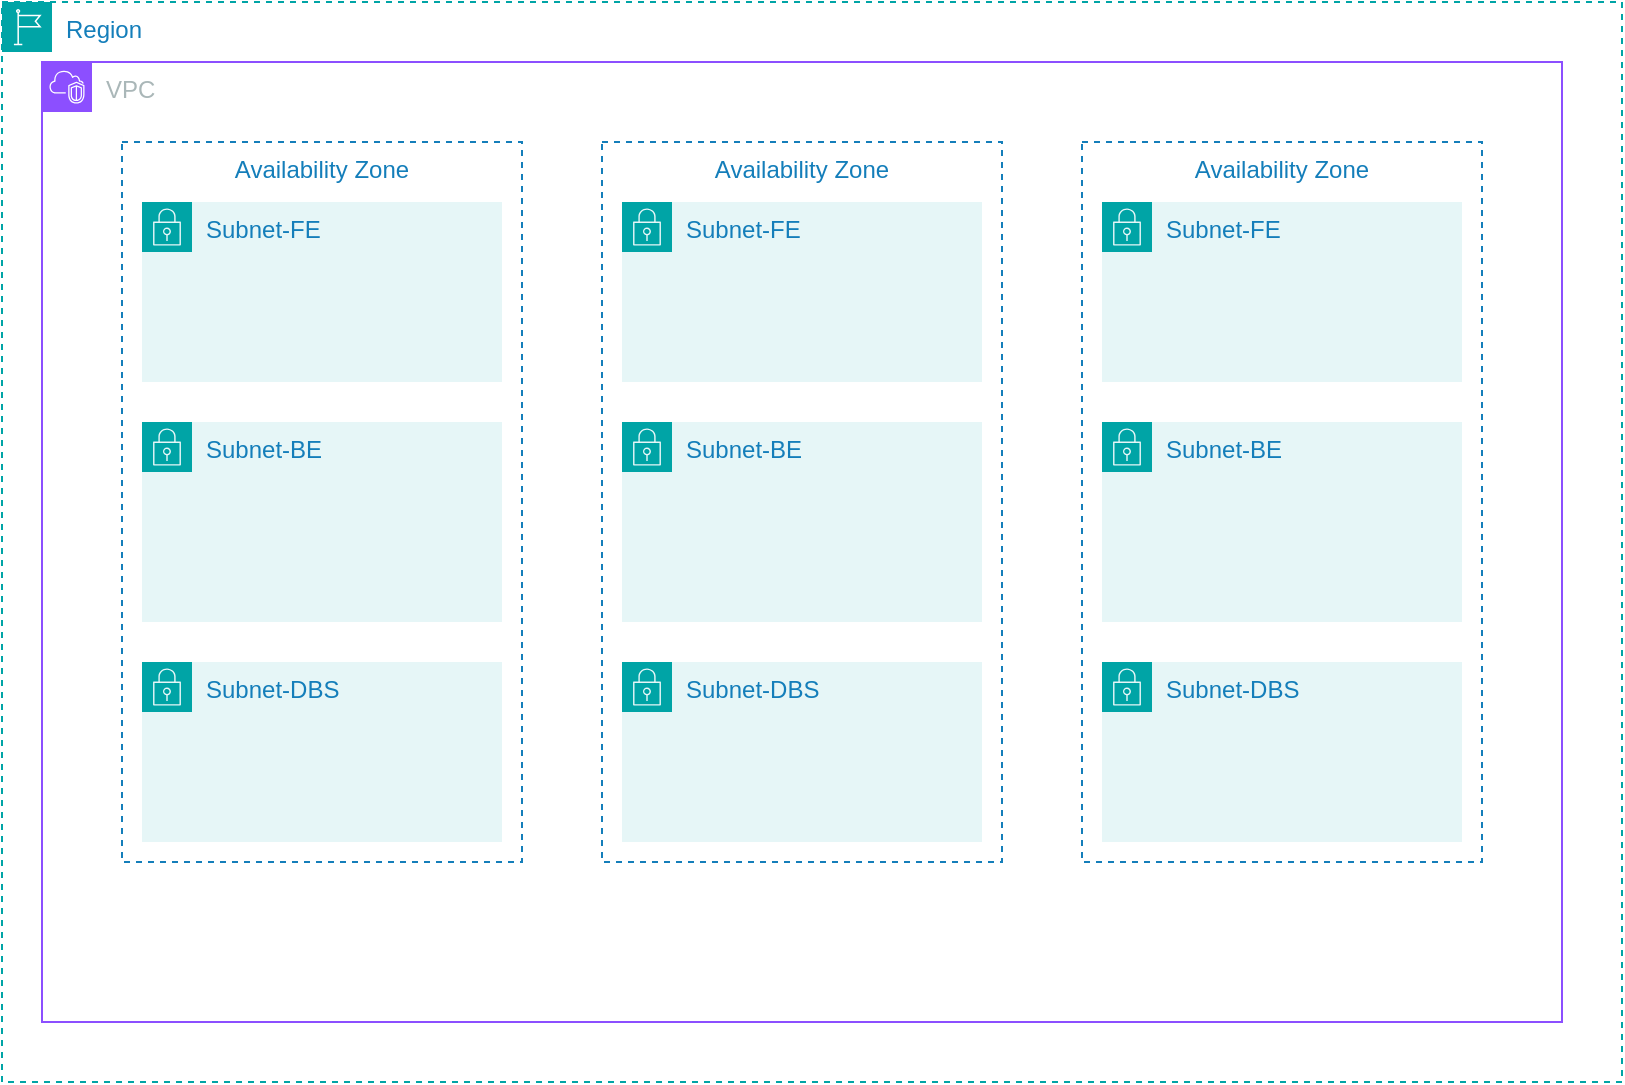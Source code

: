<mxfile version="25.0.3">
  <diagram name="Pagina-1" id="ktaXxPacxgZP-KeudJCP">
    <mxGraphModel dx="1434" dy="756" grid="1" gridSize="10" guides="1" tooltips="1" connect="1" arrows="1" fold="1" page="1" pageScale="1" pageWidth="827" pageHeight="1169" math="0" shadow="0">
      <root>
        <mxCell id="0" />
        <mxCell id="1" parent="0" />
        <mxCell id="-9enYQHF0VOgYdRqno-H-20" value="Region" style="points=[[0,0],[0.25,0],[0.5,0],[0.75,0],[1,0],[1,0.25],[1,0.5],[1,0.75],[1,1],[0.75,1],[0.5,1],[0.25,1],[0,1],[0,0.75],[0,0.5],[0,0.25]];outlineConnect=0;gradientColor=none;html=1;whiteSpace=wrap;fontSize=12;fontStyle=0;container=1;pointerEvents=0;collapsible=0;recursiveResize=0;shape=mxgraph.aws4.group;grIcon=mxgraph.aws4.group_region;strokeColor=#00A4A6;fillColor=none;verticalAlign=top;align=left;spacingLeft=30;fontColor=#147EBA;dashed=1;" parent="1" vertex="1">
          <mxGeometry x="10" y="10" width="810" height="540" as="geometry" />
        </mxCell>
        <mxCell id="9Gb6LifbftmSmuCiHd8n-2" value="Availability Zone" style="fillColor=none;strokeColor=#147EBA;dashed=1;verticalAlign=top;fontStyle=0;fontColor=#147EBA;whiteSpace=wrap;html=1;" parent="-9enYQHF0VOgYdRqno-H-20" vertex="1">
          <mxGeometry x="300" y="70" width="200" height="360" as="geometry" />
        </mxCell>
        <mxCell id="9Gb6LifbftmSmuCiHd8n-8" value="Subnet-DBS" style="points=[[0,0],[0.25,0],[0.5,0],[0.75,0],[1,0],[1,0.25],[1,0.5],[1,0.75],[1,1],[0.75,1],[0.5,1],[0.25,1],[0,1],[0,0.75],[0,0.5],[0,0.25]];outlineConnect=0;gradientColor=none;html=1;whiteSpace=wrap;fontSize=12;fontStyle=0;container=1;pointerEvents=0;collapsible=0;recursiveResize=0;shape=mxgraph.aws4.group;grIcon=mxgraph.aws4.group_security_group;grStroke=0;strokeColor=#00A4A6;fillColor=#E6F6F7;verticalAlign=top;align=left;spacingLeft=30;fontColor=#147EBA;dashed=0;" parent="-9enYQHF0VOgYdRqno-H-20" vertex="1">
          <mxGeometry x="310" y="330" width="180" height="90" as="geometry" />
        </mxCell>
        <mxCell id="9Gb6LifbftmSmuCiHd8n-9" value="Subnet-BE" style="points=[[0,0],[0.25,0],[0.5,0],[0.75,0],[1,0],[1,0.25],[1,0.5],[1,0.75],[1,1],[0.75,1],[0.5,1],[0.25,1],[0,1],[0,0.75],[0,0.5],[0,0.25]];outlineConnect=0;gradientColor=none;html=1;whiteSpace=wrap;fontSize=12;fontStyle=0;container=1;pointerEvents=0;collapsible=0;recursiveResize=0;shape=mxgraph.aws4.group;grIcon=mxgraph.aws4.group_security_group;grStroke=0;strokeColor=#00A4A6;fillColor=#E6F6F7;verticalAlign=top;align=left;spacingLeft=30;fontColor=#147EBA;dashed=0;" parent="-9enYQHF0VOgYdRqno-H-20" vertex="1">
          <mxGeometry x="310" y="210" width="180" height="100" as="geometry" />
        </mxCell>
        <mxCell id="9Gb6LifbftmSmuCiHd8n-12" value="Subnet-FE" style="points=[[0,0],[0.25,0],[0.5,0],[0.75,0],[1,0],[1,0.25],[1,0.5],[1,0.75],[1,1],[0.75,1],[0.5,1],[0.25,1],[0,1],[0,0.75],[0,0.5],[0,0.25]];outlineConnect=0;gradientColor=none;html=1;whiteSpace=wrap;fontSize=12;fontStyle=0;container=1;pointerEvents=0;collapsible=0;recursiveResize=0;shape=mxgraph.aws4.group;grIcon=mxgraph.aws4.group_security_group;grStroke=0;strokeColor=#00A4A6;fillColor=#E6F6F7;verticalAlign=top;align=left;spacingLeft=30;fontColor=#147EBA;dashed=0;" parent="-9enYQHF0VOgYdRqno-H-20" vertex="1">
          <mxGeometry x="310" y="100" width="180" height="90" as="geometry" />
        </mxCell>
        <mxCell id="u8LrWXwpnJPrBiu5wdxT-2" value="Availability Zone" style="fillColor=none;strokeColor=#147EBA;dashed=1;verticalAlign=top;fontStyle=0;fontColor=#147EBA;whiteSpace=wrap;html=1;" parent="-9enYQHF0VOgYdRqno-H-20" vertex="1">
          <mxGeometry x="540" y="70" width="200" height="360" as="geometry" />
        </mxCell>
        <mxCell id="u8LrWXwpnJPrBiu5wdxT-3" value="Subnet-DBS" style="points=[[0,0],[0.25,0],[0.5,0],[0.75,0],[1,0],[1,0.25],[1,0.5],[1,0.75],[1,1],[0.75,1],[0.5,1],[0.25,1],[0,1],[0,0.75],[0,0.5],[0,0.25]];outlineConnect=0;gradientColor=none;html=1;whiteSpace=wrap;fontSize=12;fontStyle=0;container=1;pointerEvents=0;collapsible=0;recursiveResize=0;shape=mxgraph.aws4.group;grIcon=mxgraph.aws4.group_security_group;grStroke=0;strokeColor=#00A4A6;fillColor=#E6F6F7;verticalAlign=top;align=left;spacingLeft=30;fontColor=#147EBA;dashed=0;" parent="-9enYQHF0VOgYdRqno-H-20" vertex="1">
          <mxGeometry x="550" y="330" width="180" height="90" as="geometry" />
        </mxCell>
        <mxCell id="u8LrWXwpnJPrBiu5wdxT-4" value="Subnet-BE" style="points=[[0,0],[0.25,0],[0.5,0],[0.75,0],[1,0],[1,0.25],[1,0.5],[1,0.75],[1,1],[0.75,1],[0.5,1],[0.25,1],[0,1],[0,0.75],[0,0.5],[0,0.25]];outlineConnect=0;gradientColor=none;html=1;whiteSpace=wrap;fontSize=12;fontStyle=0;container=1;pointerEvents=0;collapsible=0;recursiveResize=0;shape=mxgraph.aws4.group;grIcon=mxgraph.aws4.group_security_group;grStroke=0;strokeColor=#00A4A6;fillColor=#E6F6F7;verticalAlign=top;align=left;spacingLeft=30;fontColor=#147EBA;dashed=0;" parent="-9enYQHF0VOgYdRqno-H-20" vertex="1">
          <mxGeometry x="550" y="210" width="180" height="100" as="geometry" />
        </mxCell>
        <mxCell id="u8LrWXwpnJPrBiu5wdxT-5" value="Subnet-FE" style="points=[[0,0],[0.25,0],[0.5,0],[0.75,0],[1,0],[1,0.25],[1,0.5],[1,0.75],[1,1],[0.75,1],[0.5,1],[0.25,1],[0,1],[0,0.75],[0,0.5],[0,0.25]];outlineConnect=0;gradientColor=none;html=1;whiteSpace=wrap;fontSize=12;fontStyle=0;container=1;pointerEvents=0;collapsible=0;recursiveResize=0;shape=mxgraph.aws4.group;grIcon=mxgraph.aws4.group_security_group;grStroke=0;strokeColor=#00A4A6;fillColor=#E6F6F7;verticalAlign=top;align=left;spacingLeft=30;fontColor=#147EBA;dashed=0;" parent="-9enYQHF0VOgYdRqno-H-20" vertex="1">
          <mxGeometry x="550" y="100" width="180" height="90" as="geometry" />
        </mxCell>
        <mxCell id="u8LrWXwpnJPrBiu5wdxT-7" value="Availability Zone" style="fillColor=none;strokeColor=#147EBA;dashed=1;verticalAlign=top;fontStyle=0;fontColor=#147EBA;whiteSpace=wrap;html=1;" parent="-9enYQHF0VOgYdRqno-H-20" vertex="1">
          <mxGeometry x="60" y="70" width="200" height="360" as="geometry" />
        </mxCell>
        <mxCell id="u8LrWXwpnJPrBiu5wdxT-8" value="Subnet-DBS" style="points=[[0,0],[0.25,0],[0.5,0],[0.75,0],[1,0],[1,0.25],[1,0.5],[1,0.75],[1,1],[0.75,1],[0.5,1],[0.25,1],[0,1],[0,0.75],[0,0.5],[0,0.25]];outlineConnect=0;gradientColor=none;html=1;whiteSpace=wrap;fontSize=12;fontStyle=0;container=1;pointerEvents=0;collapsible=0;recursiveResize=0;shape=mxgraph.aws4.group;grIcon=mxgraph.aws4.group_security_group;grStroke=0;strokeColor=#00A4A6;fillColor=#E6F6F7;verticalAlign=top;align=left;spacingLeft=30;fontColor=#147EBA;dashed=0;" parent="-9enYQHF0VOgYdRqno-H-20" vertex="1">
          <mxGeometry x="70" y="330" width="180" height="90" as="geometry" />
        </mxCell>
        <mxCell id="u8LrWXwpnJPrBiu5wdxT-9" value="Subnet-BE" style="points=[[0,0],[0.25,0],[0.5,0],[0.75,0],[1,0],[1,0.25],[1,0.5],[1,0.75],[1,1],[0.75,1],[0.5,1],[0.25,1],[0,1],[0,0.75],[0,0.5],[0,0.25]];outlineConnect=0;gradientColor=none;html=1;whiteSpace=wrap;fontSize=12;fontStyle=0;container=1;pointerEvents=0;collapsible=0;recursiveResize=0;shape=mxgraph.aws4.group;grIcon=mxgraph.aws4.group_security_group;grStroke=0;strokeColor=#00A4A6;fillColor=#E6F6F7;verticalAlign=top;align=left;spacingLeft=30;fontColor=#147EBA;dashed=0;" parent="-9enYQHF0VOgYdRqno-H-20" vertex="1">
          <mxGeometry x="70" y="210" width="180" height="100" as="geometry" />
        </mxCell>
        <mxCell id="u8LrWXwpnJPrBiu5wdxT-10" value="Subnet-FE" style="points=[[0,0],[0.25,0],[0.5,0],[0.75,0],[1,0],[1,0.25],[1,0.5],[1,0.75],[1,1],[0.75,1],[0.5,1],[0.25,1],[0,1],[0,0.75],[0,0.5],[0,0.25]];outlineConnect=0;gradientColor=none;html=1;whiteSpace=wrap;fontSize=12;fontStyle=0;container=1;pointerEvents=0;collapsible=0;recursiveResize=0;shape=mxgraph.aws4.group;grIcon=mxgraph.aws4.group_security_group;grStroke=0;strokeColor=#00A4A6;fillColor=#E6F6F7;verticalAlign=top;align=left;spacingLeft=30;fontColor=#147EBA;dashed=0;" parent="-9enYQHF0VOgYdRqno-H-20" vertex="1">
          <mxGeometry x="70" y="100" width="180" height="90" as="geometry" />
        </mxCell>
        <mxCell id="u8LrWXwpnJPrBiu5wdxT-11" value="VPC" style="points=[[0,0],[0.25,0],[0.5,0],[0.75,0],[1,0],[1,0.25],[1,0.5],[1,0.75],[1,1],[0.75,1],[0.5,1],[0.25,1],[0,1],[0,0.75],[0,0.5],[0,0.25]];outlineConnect=0;gradientColor=none;html=1;whiteSpace=wrap;fontSize=12;fontStyle=0;container=1;pointerEvents=0;collapsible=0;recursiveResize=0;shape=mxgraph.aws4.group;grIcon=mxgraph.aws4.group_vpc2;strokeColor=#8C4FFF;fillColor=none;verticalAlign=top;align=left;spacingLeft=30;fontColor=#AAB7B8;dashed=0;" parent="-9enYQHF0VOgYdRqno-H-20" vertex="1">
          <mxGeometry x="20" y="30" width="760" height="480" as="geometry" />
        </mxCell>
        <mxCell id="tb9fbKt0cQ2Bvuai_FGO-18" value="" style="edgeStyle=orthogonalEdgeStyle;rounded=0;orthogonalLoop=1;jettySize=auto;html=1;" parent="u8LrWXwpnJPrBiu5wdxT-11" source="tb9fbKt0cQ2Bvuai_FGO-2" edge="1">
          <mxGeometry relative="1" as="geometry">
            <mxPoint x="425" y="235" as="targetPoint" />
          </mxGeometry>
        </mxCell>
        <mxCell id="-9enYQHF0VOgYdRqno-H-12" value="" style="edgeStyle=orthogonalEdgeStyle;rounded=0;orthogonalLoop=1;jettySize=auto;html=1;" parent="u8LrWXwpnJPrBiu5wdxT-11" source="-9enYQHF0VOgYdRqno-H-4" edge="1">
          <mxGeometry relative="1" as="geometry">
            <Array as="points">
              <mxPoint x="380" y="150" />
              <mxPoint x="495" y="150" />
            </Array>
            <mxPoint x="495" y="190.0" as="targetPoint" />
          </mxGeometry>
        </mxCell>
        <mxCell id="-9enYQHF0VOgYdRqno-H-13" value="" style="edgeStyle=orthogonalEdgeStyle;rounded=0;orthogonalLoop=1;jettySize=auto;html=1;" parent="u8LrWXwpnJPrBiu5wdxT-11" source="-9enYQHF0VOgYdRqno-H-3" edge="1">
          <mxGeometry relative="1" as="geometry">
            <Array as="points">
              <mxPoint x="625" y="150" />
              <mxPoint x="495" y="150" />
            </Array>
            <mxPoint x="495" y="190.0" as="targetPoint" />
          </mxGeometry>
        </mxCell>
        <mxCell id="-9enYQHF0VOgYdRqno-H-6" value="" style="edgeStyle=orthogonalEdgeStyle;rounded=0;orthogonalLoop=1;jettySize=auto;html=1;" parent="u8LrWXwpnJPrBiu5wdxT-11" source="-9enYQHF0VOgYdRqno-H-5" edge="1">
          <mxGeometry relative="1" as="geometry">
            <mxPoint x="380" y="100" as="targetPoint" />
          </mxGeometry>
        </mxCell>
        <mxCell id="-9enYQHF0VOgYdRqno-H-9" style="edgeStyle=orthogonalEdgeStyle;rounded=0;orthogonalLoop=1;jettySize=auto;html=1;entryX=0.5;entryY=0;entryDx=0;entryDy=0;entryPerimeter=0;" parent="u8LrWXwpnJPrBiu5wdxT-11" source="-9enYQHF0VOgYdRqno-H-5" edge="1">
          <mxGeometry relative="1" as="geometry">
            <mxPoint x="135" y="100" as="targetPoint" />
          </mxGeometry>
        </mxCell>
        <mxCell id="-9enYQHF0VOgYdRqno-H-10" style="edgeStyle=orthogonalEdgeStyle;rounded=0;orthogonalLoop=1;jettySize=auto;html=1;entryX=0.5;entryY=0;entryDx=0;entryDy=0;entryPerimeter=0;" parent="u8LrWXwpnJPrBiu5wdxT-11" target="-9enYQHF0VOgYdRqno-H-3" edge="1">
          <mxGeometry relative="1" as="geometry">
            <mxPoint x="395" y="25" as="sourcePoint" />
          </mxGeometry>
        </mxCell>
        <mxCell id="-9enYQHF0VOgYdRqno-H-11" value="" style="edgeStyle=orthogonalEdgeStyle;rounded=0;orthogonalLoop=1;jettySize=auto;html=1;" parent="u8LrWXwpnJPrBiu5wdxT-11" source="-9enYQHF0VOgYdRqno-H-2" edge="1">
          <mxGeometry relative="1" as="geometry">
            <Array as="points">
              <mxPoint x="135" y="150" />
              <mxPoint x="495" y="150" />
            </Array>
            <mxPoint x="495" y="190.0" as="targetPoint" />
          </mxGeometry>
        </mxCell>
        <mxCell id="-9enYQHF0VOgYdRqno-H-21" style="edgeStyle=orthogonalEdgeStyle;rounded=0;orthogonalLoop=1;jettySize=auto;html=1;shape=link;" parent="u8LrWXwpnJPrBiu5wdxT-11" source="-9enYQHF0VOgYdRqno-H-17" edge="1">
          <mxGeometry relative="1" as="geometry">
            <mxPoint x="359" y="355" as="targetPoint" />
          </mxGeometry>
        </mxCell>
        <mxCell id="-9enYQHF0VOgYdRqno-H-22" style="edgeStyle=orthogonalEdgeStyle;rounded=0;orthogonalLoop=1;jettySize=auto;html=1;shape=link;" parent="u8LrWXwpnJPrBiu5wdxT-11" source="-9enYQHF0VOgYdRqno-H-19" edge="1">
          <mxGeometry relative="1" as="geometry">
            <mxPoint x="600" y="355" as="targetPoint" />
          </mxGeometry>
        </mxCell>
      </root>
    </mxGraphModel>
  </diagram>
</mxfile>
